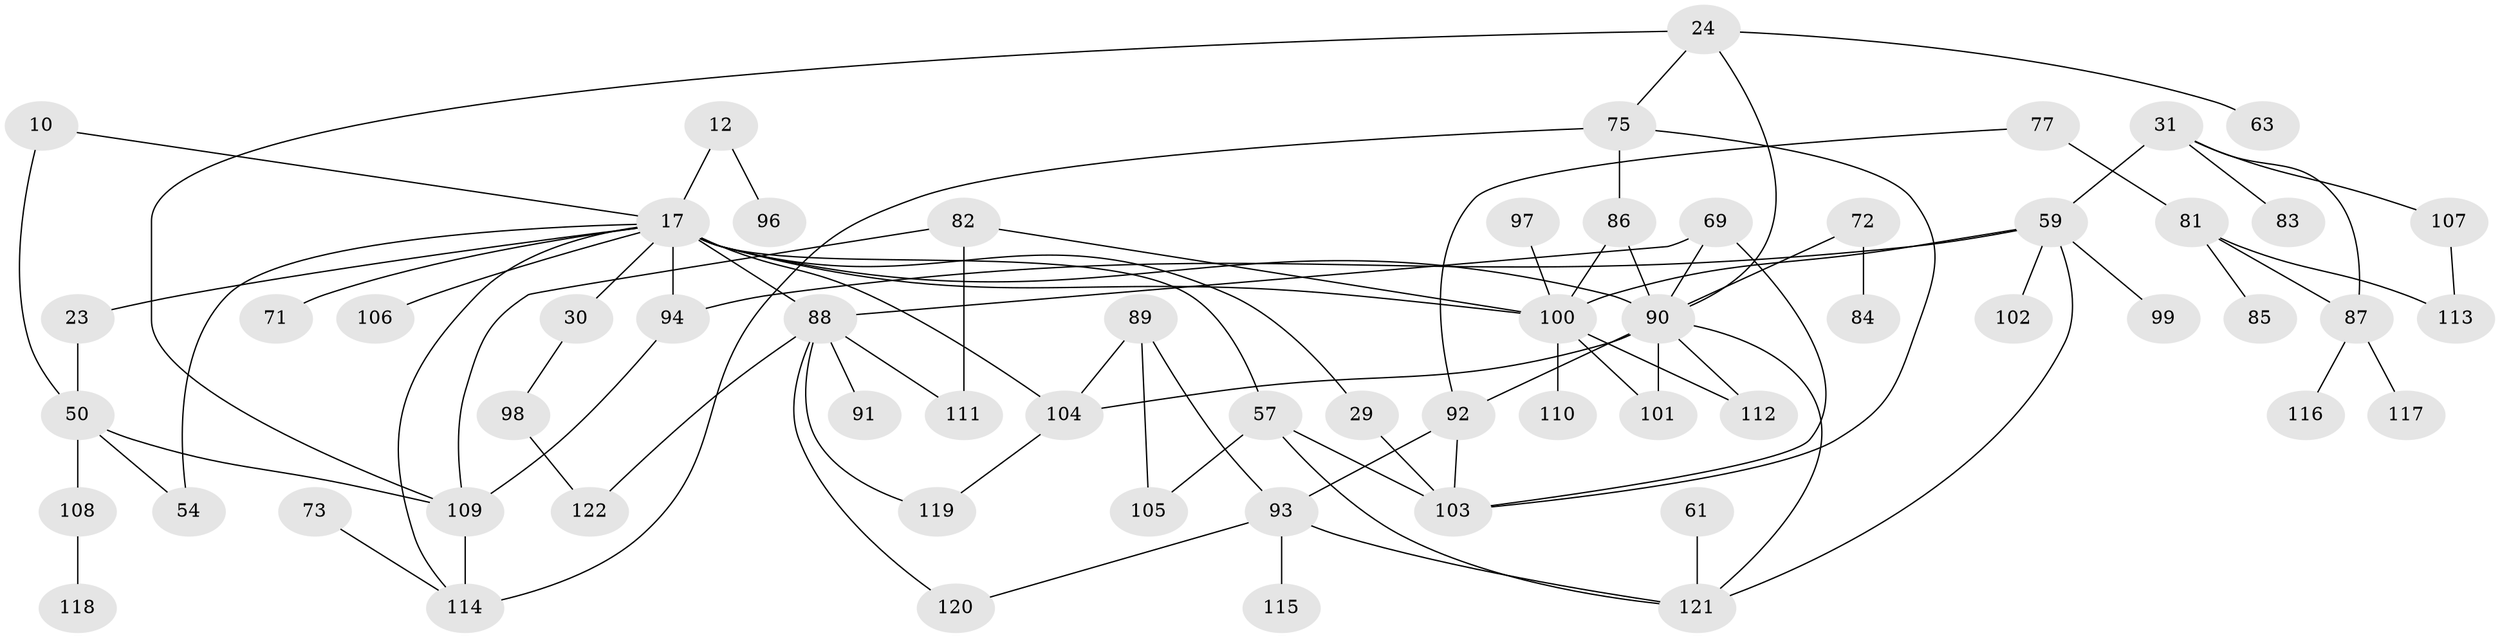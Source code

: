 // original degree distribution, {4: 0.13934426229508196, 7: 0.00819672131147541, 3: 0.27049180327868855, 8: 0.00819672131147541, 2: 0.26229508196721313, 6: 0.01639344262295082, 5: 0.07377049180327869, 1: 0.22131147540983606}
// Generated by graph-tools (version 1.1) at 2025/41/03/09/25 04:41:18]
// undirected, 61 vertices, 89 edges
graph export_dot {
graph [start="1"]
  node [color=gray90,style=filled];
  10;
  12;
  17 [super="+6+1+15"];
  23;
  24;
  29;
  30;
  31;
  50;
  54;
  57 [super="+18"];
  59 [super="+22"];
  61;
  63;
  69 [super="+44"];
  71;
  72 [super="+33"];
  73;
  75 [super="+14"];
  77;
  81 [super="+58"];
  82;
  83;
  84;
  85;
  86 [super="+78"];
  87 [super="+55"];
  88 [super="+20+37+41"];
  89 [super="+80"];
  90 [super="+70+64+47+79"];
  91;
  92 [super="+65"];
  93 [super="+74"];
  94 [super="+76"];
  96;
  97;
  98;
  99;
  100 [super="+11+28+34+68"];
  101;
  102;
  103 [super="+38+56"];
  104 [super="+60+45"];
  105;
  106;
  107;
  108;
  109 [super="+95"];
  110;
  111;
  112;
  113;
  114 [super="+48"];
  115;
  116;
  117;
  118;
  119 [super="+51"];
  120;
  121 [super="+40+46"];
  122;
  10 -- 50;
  10 -- 17;
  12 -- 96;
  12 -- 17;
  17 -- 23;
  17 -- 106;
  17 -- 54;
  17 -- 71;
  17 -- 104 [weight=4];
  17 -- 29;
  17 -- 30;
  17 -- 100 [weight=3];
  17 -- 57;
  17 -- 88 [weight=3];
  17 -- 114;
  17 -- 90;
  17 -- 94;
  23 -- 50;
  24 -- 63;
  24 -- 75;
  24 -- 109;
  24 -- 90;
  29 -- 103;
  30 -- 98;
  31 -- 83;
  31 -- 107;
  31 -- 87;
  31 -- 59 [weight=2];
  50 -- 108;
  50 -- 54;
  50 -- 109 [weight=2];
  57 -- 105;
  57 -- 103 [weight=2];
  57 -- 121;
  59 -- 99;
  59 -- 102;
  59 -- 94;
  59 -- 100 [weight=2];
  59 -- 121;
  61 -- 121;
  69 -- 103;
  69 -- 88;
  69 -- 90;
  72 -- 84;
  72 -- 90;
  73 -- 114;
  75 -- 114 [weight=2];
  75 -- 103;
  75 -- 86;
  77 -- 81;
  77 -- 92;
  81 -- 85;
  81 -- 87 [weight=2];
  81 -- 113;
  82 -- 111;
  82 -- 109;
  82 -- 100;
  86 -- 90 [weight=3];
  86 -- 100;
  87 -- 116;
  87 -- 117;
  88 -- 120;
  88 -- 122;
  88 -- 111;
  88 -- 91;
  88 -- 119;
  89 -- 93;
  89 -- 105;
  89 -- 104;
  90 -- 104;
  90 -- 121;
  90 -- 92;
  90 -- 112;
  90 -- 101;
  92 -- 93;
  92 -- 103;
  93 -- 115;
  93 -- 120;
  93 -- 121;
  94 -- 109;
  97 -- 100;
  98 -- 122;
  100 -- 101;
  100 -- 112;
  100 -- 110;
  104 -- 119;
  107 -- 113;
  108 -- 118;
  109 -- 114;
}
